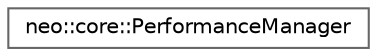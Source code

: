 digraph "Graphical Class Hierarchy"
{
 // LATEX_PDF_SIZE
  bgcolor="transparent";
  edge [fontname=Helvetica,fontsize=10,labelfontname=Helvetica,labelfontsize=10];
  node [fontname=Helvetica,fontsize=10,shape=box,height=0.2,width=0.4];
  rankdir="LR";
  Node0 [id="Node000000",label="neo::core::PerformanceManager",height=0.2,width=0.4,color="grey40", fillcolor="white", style="filled",URL="$classneo_1_1core_1_1_performance_manager.html",tooltip="Global performance configuration instance."];
}
